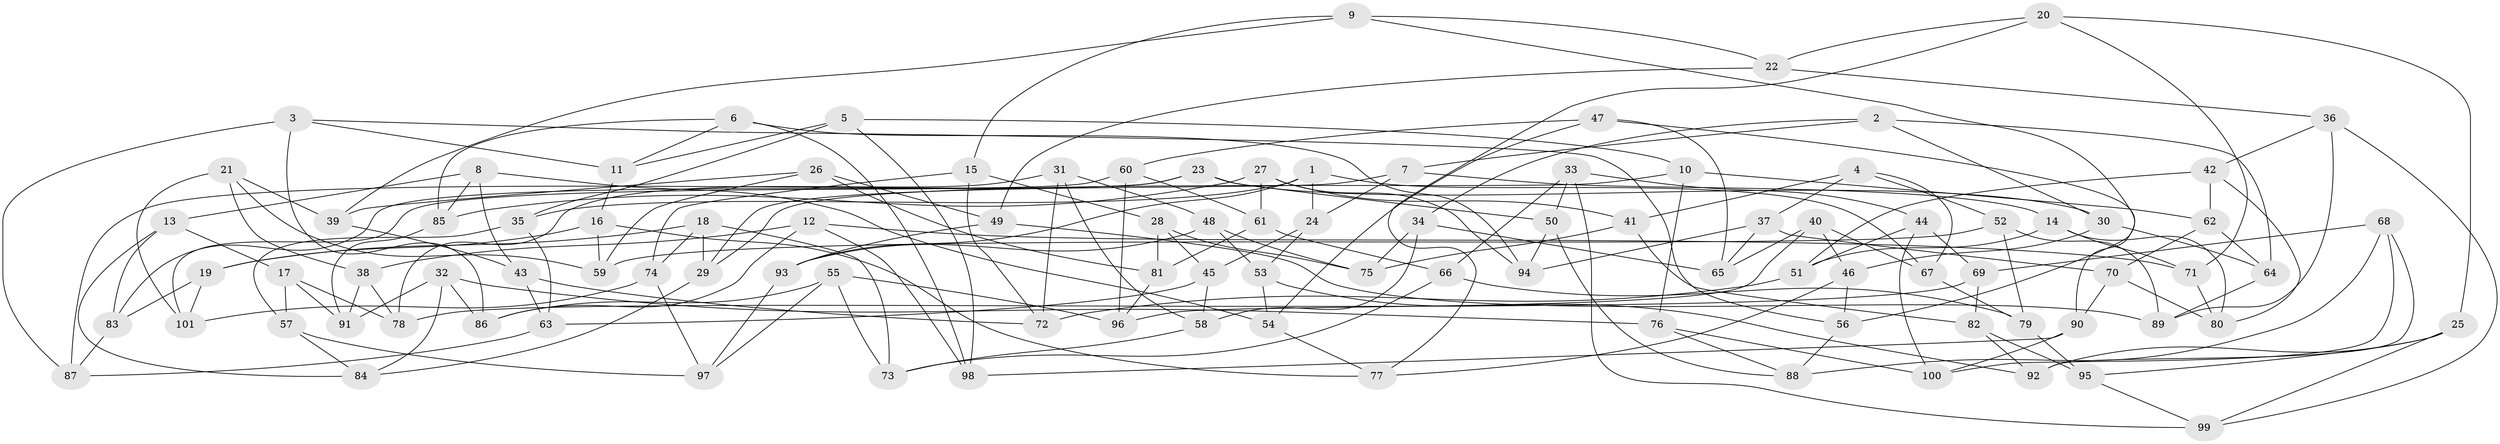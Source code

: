 // coarse degree distribution, {4: 0.36507936507936506, 5: 0.09523809523809523, 6: 0.5079365079365079, 3: 0.031746031746031744}
// Generated by graph-tools (version 1.1) at 2025/42/03/06/25 10:42:24]
// undirected, 101 vertices, 202 edges
graph export_dot {
graph [start="1"]
  node [color=gray90,style=filled];
  1;
  2;
  3;
  4;
  5;
  6;
  7;
  8;
  9;
  10;
  11;
  12;
  13;
  14;
  15;
  16;
  17;
  18;
  19;
  20;
  21;
  22;
  23;
  24;
  25;
  26;
  27;
  28;
  29;
  30;
  31;
  32;
  33;
  34;
  35;
  36;
  37;
  38;
  39;
  40;
  41;
  42;
  43;
  44;
  45;
  46;
  47;
  48;
  49;
  50;
  51;
  52;
  53;
  54;
  55;
  56;
  57;
  58;
  59;
  60;
  61;
  62;
  63;
  64;
  65;
  66;
  67;
  68;
  69;
  70;
  71;
  72;
  73;
  74;
  75;
  76;
  77;
  78;
  79;
  80;
  81;
  82;
  83;
  84;
  85;
  86;
  87;
  88;
  89;
  90;
  91;
  92;
  93;
  94;
  95;
  96;
  97;
  98;
  99;
  100;
  101;
  1 -- 24;
  1 -- 93;
  1 -- 35;
  1 -- 67;
  2 -- 34;
  2 -- 30;
  2 -- 7;
  2 -- 64;
  3 -- 86;
  3 -- 56;
  3 -- 87;
  3 -- 11;
  4 -- 52;
  4 -- 67;
  4 -- 37;
  4 -- 41;
  5 -- 10;
  5 -- 35;
  5 -- 98;
  5 -- 11;
  6 -- 98;
  6 -- 11;
  6 -- 94;
  6 -- 85;
  7 -- 29;
  7 -- 14;
  7 -- 24;
  8 -- 54;
  8 -- 43;
  8 -- 13;
  8 -- 85;
  9 -- 15;
  9 -- 39;
  9 -- 22;
  9 -- 56;
  10 -- 62;
  10 -- 29;
  10 -- 76;
  11 -- 16;
  12 -- 38;
  12 -- 98;
  12 -- 86;
  12 -- 71;
  13 -- 17;
  13 -- 83;
  13 -- 84;
  14 -- 71;
  14 -- 80;
  14 -- 51;
  15 -- 74;
  15 -- 28;
  15 -- 72;
  16 -- 19;
  16 -- 59;
  16 -- 77;
  17 -- 78;
  17 -- 57;
  17 -- 91;
  18 -- 74;
  18 -- 29;
  18 -- 19;
  18 -- 73;
  19 -- 83;
  19 -- 101;
  20 -- 71;
  20 -- 77;
  20 -- 25;
  20 -- 22;
  21 -- 39;
  21 -- 101;
  21 -- 59;
  21 -- 38;
  22 -- 36;
  22 -- 49;
  23 -- 30;
  23 -- 50;
  23 -- 101;
  23 -- 87;
  24 -- 45;
  24 -- 53;
  25 -- 99;
  25 -- 95;
  25 -- 92;
  26 -- 49;
  26 -- 39;
  26 -- 59;
  26 -- 81;
  27 -- 94;
  27 -- 85;
  27 -- 41;
  27 -- 61;
  28 -- 75;
  28 -- 81;
  28 -- 45;
  29 -- 84;
  30 -- 46;
  30 -- 64;
  31 -- 58;
  31 -- 72;
  31 -- 48;
  31 -- 78;
  32 -- 84;
  32 -- 91;
  32 -- 76;
  32 -- 86;
  33 -- 99;
  33 -- 44;
  33 -- 50;
  33 -- 66;
  34 -- 65;
  34 -- 75;
  34 -- 58;
  35 -- 63;
  35 -- 57;
  36 -- 42;
  36 -- 89;
  36 -- 99;
  37 -- 94;
  37 -- 65;
  37 -- 70;
  38 -- 78;
  38 -- 91;
  39 -- 43;
  40 -- 67;
  40 -- 65;
  40 -- 96;
  40 -- 46;
  41 -- 82;
  41 -- 75;
  42 -- 51;
  42 -- 62;
  42 -- 80;
  43 -- 72;
  43 -- 63;
  44 -- 100;
  44 -- 69;
  44 -- 51;
  45 -- 63;
  45 -- 58;
  46 -- 77;
  46 -- 56;
  47 -- 60;
  47 -- 65;
  47 -- 54;
  47 -- 90;
  48 -- 53;
  48 -- 75;
  48 -- 93;
  49 -- 93;
  49 -- 89;
  50 -- 88;
  50 -- 94;
  51 -- 72;
  52 -- 89;
  52 -- 79;
  52 -- 59;
  53 -- 54;
  53 -- 92;
  54 -- 77;
  55 -- 86;
  55 -- 96;
  55 -- 73;
  55 -- 97;
  56 -- 88;
  57 -- 84;
  57 -- 97;
  58 -- 73;
  60 -- 61;
  60 -- 96;
  60 -- 83;
  61 -- 66;
  61 -- 81;
  62 -- 64;
  62 -- 70;
  63 -- 87;
  64 -- 89;
  66 -- 73;
  66 -- 79;
  67 -- 79;
  68 -- 100;
  68 -- 92;
  68 -- 69;
  68 -- 88;
  69 -- 78;
  69 -- 82;
  70 -- 90;
  70 -- 80;
  71 -- 80;
  74 -- 97;
  74 -- 101;
  76 -- 100;
  76 -- 88;
  79 -- 95;
  81 -- 96;
  82 -- 95;
  82 -- 92;
  83 -- 87;
  85 -- 91;
  90 -- 98;
  90 -- 100;
  93 -- 97;
  95 -- 99;
}
